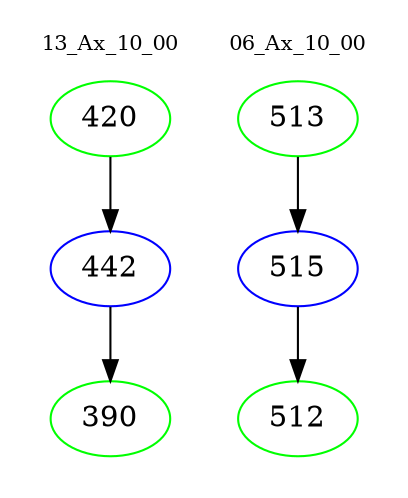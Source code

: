 digraph{
subgraph cluster_0 {
color = white
label = "13_Ax_10_00";
fontsize=10;
T0_420 [label="420", color="green"]
T0_420 -> T0_442 [color="black"]
T0_442 [label="442", color="blue"]
T0_442 -> T0_390 [color="black"]
T0_390 [label="390", color="green"]
}
subgraph cluster_1 {
color = white
label = "06_Ax_10_00";
fontsize=10;
T1_513 [label="513", color="green"]
T1_513 -> T1_515 [color="black"]
T1_515 [label="515", color="blue"]
T1_515 -> T1_512 [color="black"]
T1_512 [label="512", color="green"]
}
}
